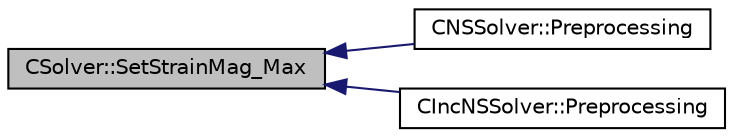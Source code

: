 digraph "CSolver::SetStrainMag_Max"
{
  edge [fontname="Helvetica",fontsize="10",labelfontname="Helvetica",labelfontsize="10"];
  node [fontname="Helvetica",fontsize="10",shape=record];
  rankdir="LR";
  Node5227 [label="CSolver::SetStrainMag_Max",height=0.2,width=0.4,color="black", fillcolor="grey75", style="filled", fontcolor="black"];
  Node5227 -> Node5228 [dir="back",color="midnightblue",fontsize="10",style="solid",fontname="Helvetica"];
  Node5228 [label="CNSSolver::Preprocessing",height=0.2,width=0.4,color="black", fillcolor="white", style="filled",URL="$class_c_n_s_solver.html#a028c83d18cf8520dff2f9628d8a04e4b",tooltip="Restart residual and compute gradients. "];
  Node5227 -> Node5229 [dir="back",color="midnightblue",fontsize="10",style="solid",fontname="Helvetica"];
  Node5229 [label="CIncNSSolver::Preprocessing",height=0.2,width=0.4,color="black", fillcolor="white", style="filled",URL="$class_c_inc_n_s_solver.html#ae84f6e86313acd1da80c505b4eab81e5",tooltip="Restart residual and compute gradients. "];
}
